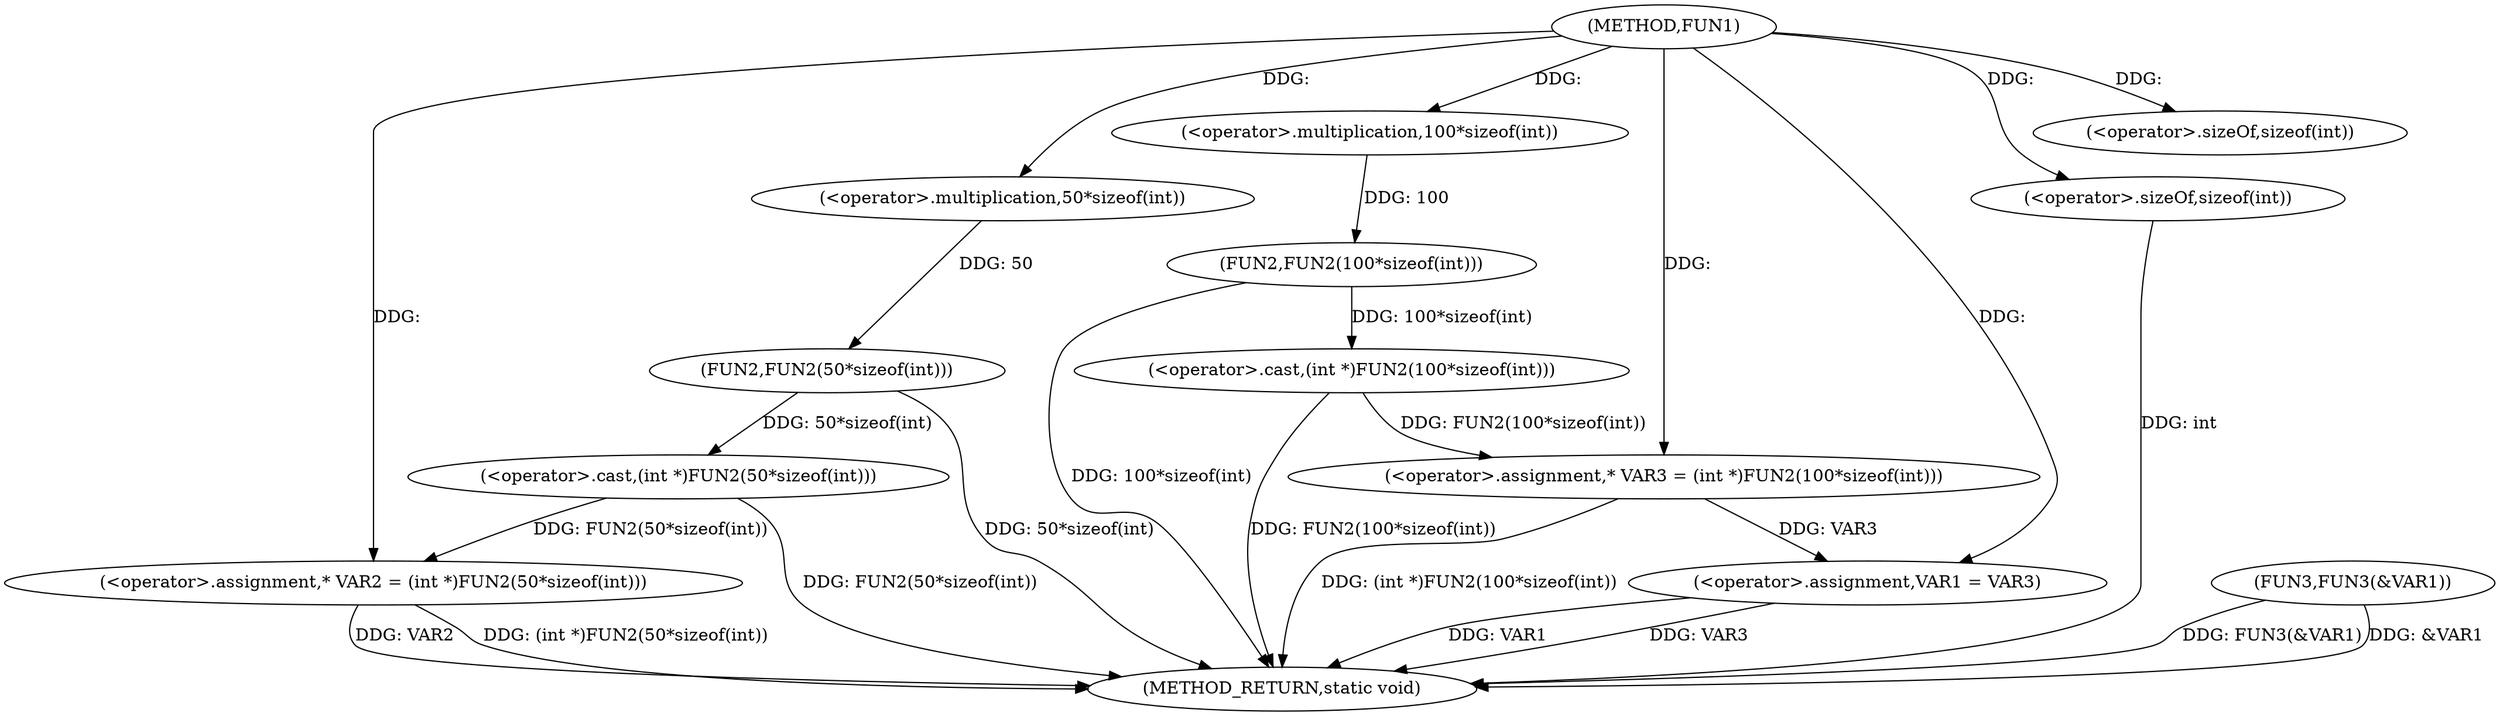 digraph FUN1 {  
"1000100" [label = "(METHOD,FUN1)" ]
"1000129" [label = "(METHOD_RETURN,static void)" ]
"1000104" [label = "(<operator>.assignment,* VAR2 = (int *)FUN2(50*sizeof(int)))" ]
"1000106" [label = "(<operator>.cast,(int *)FUN2(50*sizeof(int)))" ]
"1000108" [label = "(FUN2,FUN2(50*sizeof(int)))" ]
"1000109" [label = "(<operator>.multiplication,50*sizeof(int))" ]
"1000111" [label = "(<operator>.sizeOf,sizeof(int))" ]
"1000114" [label = "(<operator>.assignment,* VAR3 = (int *)FUN2(100*sizeof(int)))" ]
"1000116" [label = "(<operator>.cast,(int *)FUN2(100*sizeof(int)))" ]
"1000118" [label = "(FUN2,FUN2(100*sizeof(int)))" ]
"1000119" [label = "(<operator>.multiplication,100*sizeof(int))" ]
"1000121" [label = "(<operator>.sizeOf,sizeof(int))" ]
"1000123" [label = "(<operator>.assignment,VAR1 = VAR3)" ]
"1000126" [label = "(FUN3,FUN3(&VAR1))" ]
  "1000126" -> "1000129"  [ label = "DDG: FUN3(&VAR1)"] 
  "1000123" -> "1000129"  [ label = "DDG: VAR3"] 
  "1000106" -> "1000129"  [ label = "DDG: FUN2(50*sizeof(int))"] 
  "1000104" -> "1000129"  [ label = "DDG: VAR2"] 
  "1000126" -> "1000129"  [ label = "DDG: &VAR1"] 
  "1000116" -> "1000129"  [ label = "DDG: FUN2(100*sizeof(int))"] 
  "1000121" -> "1000129"  [ label = "DDG: int"] 
  "1000118" -> "1000129"  [ label = "DDG: 100*sizeof(int)"] 
  "1000114" -> "1000129"  [ label = "DDG: (int *)FUN2(100*sizeof(int))"] 
  "1000123" -> "1000129"  [ label = "DDG: VAR1"] 
  "1000104" -> "1000129"  [ label = "DDG: (int *)FUN2(50*sizeof(int))"] 
  "1000108" -> "1000129"  [ label = "DDG: 50*sizeof(int)"] 
  "1000106" -> "1000104"  [ label = "DDG: FUN2(50*sizeof(int))"] 
  "1000100" -> "1000104"  [ label = "DDG: "] 
  "1000108" -> "1000106"  [ label = "DDG: 50*sizeof(int)"] 
  "1000109" -> "1000108"  [ label = "DDG: 50"] 
  "1000100" -> "1000109"  [ label = "DDG: "] 
  "1000100" -> "1000111"  [ label = "DDG: "] 
  "1000116" -> "1000114"  [ label = "DDG: FUN2(100*sizeof(int))"] 
  "1000100" -> "1000114"  [ label = "DDG: "] 
  "1000118" -> "1000116"  [ label = "DDG: 100*sizeof(int)"] 
  "1000119" -> "1000118"  [ label = "DDG: 100"] 
  "1000100" -> "1000119"  [ label = "DDG: "] 
  "1000100" -> "1000121"  [ label = "DDG: "] 
  "1000114" -> "1000123"  [ label = "DDG: VAR3"] 
  "1000100" -> "1000123"  [ label = "DDG: "] 
}

